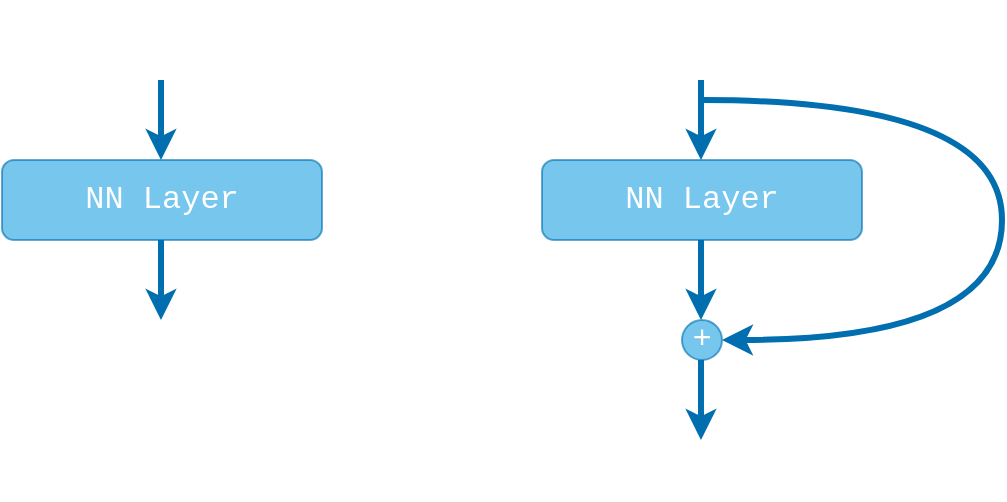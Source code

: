 <mxfile version="21.5.2" type="device">
  <diagram name="Page-1" id="WrtmoV9ny_IJdTC_MbwY">
    <mxGraphModel dx="899" dy="621" grid="1" gridSize="10" guides="1" tooltips="1" connect="1" arrows="1" fold="1" page="1" pageScale="1" pageWidth="850" pageHeight="1100" math="0" shadow="0">
      <root>
        <mxCell id="0" />
        <mxCell id="1" parent="0" />
        <mxCell id="uwwBJBZ8vMVv8G7QtI5B-1" value="&lt;font style=&quot;font-size: 16px;&quot; face=&quot;Courier New&quot;&gt;NN Layer&lt;br&gt;&lt;/font&gt;" style="rounded=1;whiteSpace=wrap;html=1;opacity=60;fillColor=#1ba1e2;fontColor=#ffffff;strokeColor=#006EAF;" vertex="1" parent="1">
          <mxGeometry x="40" y="110" width="160" height="40" as="geometry" />
        </mxCell>
        <mxCell id="uwwBJBZ8vMVv8G7QtI5B-3" value="&lt;font style=&quot;font-size: 16px;&quot; face=&quot;Courier New&quot;&gt;x&lt;/font&gt;" style="text;html=1;strokeColor=none;fillColor=none;align=center;verticalAlign=middle;whiteSpace=wrap;rounded=0;fontColor=#FFFFFF;" vertex="1" parent="1">
          <mxGeometry x="90" y="30" width="60" height="30" as="geometry" />
        </mxCell>
        <mxCell id="uwwBJBZ8vMVv8G7QtI5B-5" value="&lt;font style=&quot;font-size: 16px;&quot; face=&quot;Courier New&quot;&gt;F(x)&lt;/font&gt;" style="text;html=1;strokeColor=none;fillColor=none;align=center;verticalAlign=middle;whiteSpace=wrap;rounded=0;fontColor=#FFFFFF;" vertex="1" parent="1">
          <mxGeometry x="90" y="190" width="60" height="30" as="geometry" />
        </mxCell>
        <mxCell id="uwwBJBZ8vMVv8G7QtI5B-13" value="" style="endArrow=classic;html=1;rounded=0;fillColor=#1ba1e2;strokeColor=#006EAF;strokeWidth=3;" edge="1" parent="1">
          <mxGeometry width="50" height="50" relative="1" as="geometry">
            <mxPoint x="119.5" y="70" as="sourcePoint" />
            <mxPoint x="119.5" y="110" as="targetPoint" />
          </mxGeometry>
        </mxCell>
        <mxCell id="uwwBJBZ8vMVv8G7QtI5B-14" value="" style="endArrow=classic;html=1;rounded=0;fillColor=#1ba1e2;strokeColor=#006EAF;strokeWidth=3;" edge="1" parent="1">
          <mxGeometry width="50" height="50" relative="1" as="geometry">
            <mxPoint x="119.5" y="150" as="sourcePoint" />
            <mxPoint x="119.5" y="190" as="targetPoint" />
          </mxGeometry>
        </mxCell>
        <mxCell id="uwwBJBZ8vMVv8G7QtI5B-15" value="&lt;font style=&quot;font-size: 16px;&quot; face=&quot;Courier New&quot;&gt;NN Layer&lt;br&gt;&lt;/font&gt;" style="rounded=1;whiteSpace=wrap;html=1;opacity=60;fillColor=#1ba1e2;fontColor=#ffffff;strokeColor=#006EAF;" vertex="1" parent="1">
          <mxGeometry x="310" y="110" width="160" height="40" as="geometry" />
        </mxCell>
        <mxCell id="uwwBJBZ8vMVv8G7QtI5B-16" value="&lt;font style=&quot;font-size: 16px;&quot; face=&quot;Courier New&quot;&gt;x&lt;/font&gt;" style="text;html=1;strokeColor=none;fillColor=none;align=center;verticalAlign=middle;whiteSpace=wrap;rounded=0;fontColor=#FFFFFF;" vertex="1" parent="1">
          <mxGeometry x="360" y="30" width="60" height="30" as="geometry" />
        </mxCell>
        <mxCell id="uwwBJBZ8vMVv8G7QtI5B-17" value="&lt;font style=&quot;font-size: 16px;&quot; face=&quot;Courier New&quot;&gt;F(x)&lt;/font&gt;" style="text;html=1;strokeColor=none;fillColor=none;align=center;verticalAlign=middle;whiteSpace=wrap;rounded=0;fontColor=#FFFFFF;" vertex="1" parent="1">
          <mxGeometry x="360" y="250" width="60" height="30" as="geometry" />
        </mxCell>
        <mxCell id="uwwBJBZ8vMVv8G7QtI5B-18" value="" style="endArrow=classic;html=1;rounded=0;fillColor=#1ba1e2;strokeColor=#006EAF;strokeWidth=3;" edge="1" parent="1">
          <mxGeometry width="50" height="50" relative="1" as="geometry">
            <mxPoint x="389.5" y="70" as="sourcePoint" />
            <mxPoint x="389.5" y="110" as="targetPoint" />
          </mxGeometry>
        </mxCell>
        <mxCell id="uwwBJBZ8vMVv8G7QtI5B-19" value="" style="endArrow=classic;html=1;rounded=0;fillColor=#1ba1e2;strokeColor=#006EAF;strokeWidth=3;" edge="1" parent="1">
          <mxGeometry width="50" height="50" relative="1" as="geometry">
            <mxPoint x="389.5" y="150" as="sourcePoint" />
            <mxPoint x="389.5" y="190" as="targetPoint" />
          </mxGeometry>
        </mxCell>
        <mxCell id="uwwBJBZ8vMVv8G7QtI5B-23" value="&lt;font style=&quot;font-size: 16px;&quot; face=&quot;Courier New&quot;&gt;+&lt;/font&gt;" style="ellipse;whiteSpace=wrap;html=1;aspect=fixed;fillColor=#1ba1e2;fontColor=#ffffff;strokeColor=#006EAF;opacity=60;" vertex="1" parent="1">
          <mxGeometry x="380" y="190" width="20" height="20" as="geometry" />
        </mxCell>
        <mxCell id="uwwBJBZ8vMVv8G7QtI5B-24" value="" style="endArrow=classic;html=1;rounded=0;fillColor=#1ba1e2;strokeColor=#006EAF;strokeWidth=3;" edge="1" parent="1">
          <mxGeometry width="50" height="50" relative="1" as="geometry">
            <mxPoint x="389.5" y="210" as="sourcePoint" />
            <mxPoint x="389.5" y="250" as="targetPoint" />
          </mxGeometry>
        </mxCell>
        <mxCell id="uwwBJBZ8vMVv8G7QtI5B-25" value="" style="curved=1;endArrow=classic;html=1;rounded=0;entryX=1;entryY=0.5;entryDx=0;entryDy=0;fillColor=#1ba1e2;strokeColor=#006EAF;strokeWidth=3;" edge="1" parent="1" target="uwwBJBZ8vMVv8G7QtI5B-23">
          <mxGeometry width="50" height="50" relative="1" as="geometry">
            <mxPoint x="390" y="80" as="sourcePoint" />
            <mxPoint x="590" y="30" as="targetPoint" />
            <Array as="points">
              <mxPoint x="540" y="80" />
              <mxPoint x="540" y="200" />
            </Array>
          </mxGeometry>
        </mxCell>
        <mxCell id="uwwBJBZ8vMVv8G7QtI5B-26" value="&lt;font style=&quot;font-size: 16px;&quot; face=&quot;Courier New&quot;&gt;f(x)&lt;/font&gt;" style="text;html=1;strokeColor=none;fillColor=none;align=center;verticalAlign=middle;whiteSpace=wrap;rounded=0;fontColor=#FFFFFF;" vertex="1" parent="1">
          <mxGeometry x="330" y="155" width="60" height="30" as="geometry" />
        </mxCell>
      </root>
    </mxGraphModel>
  </diagram>
</mxfile>
